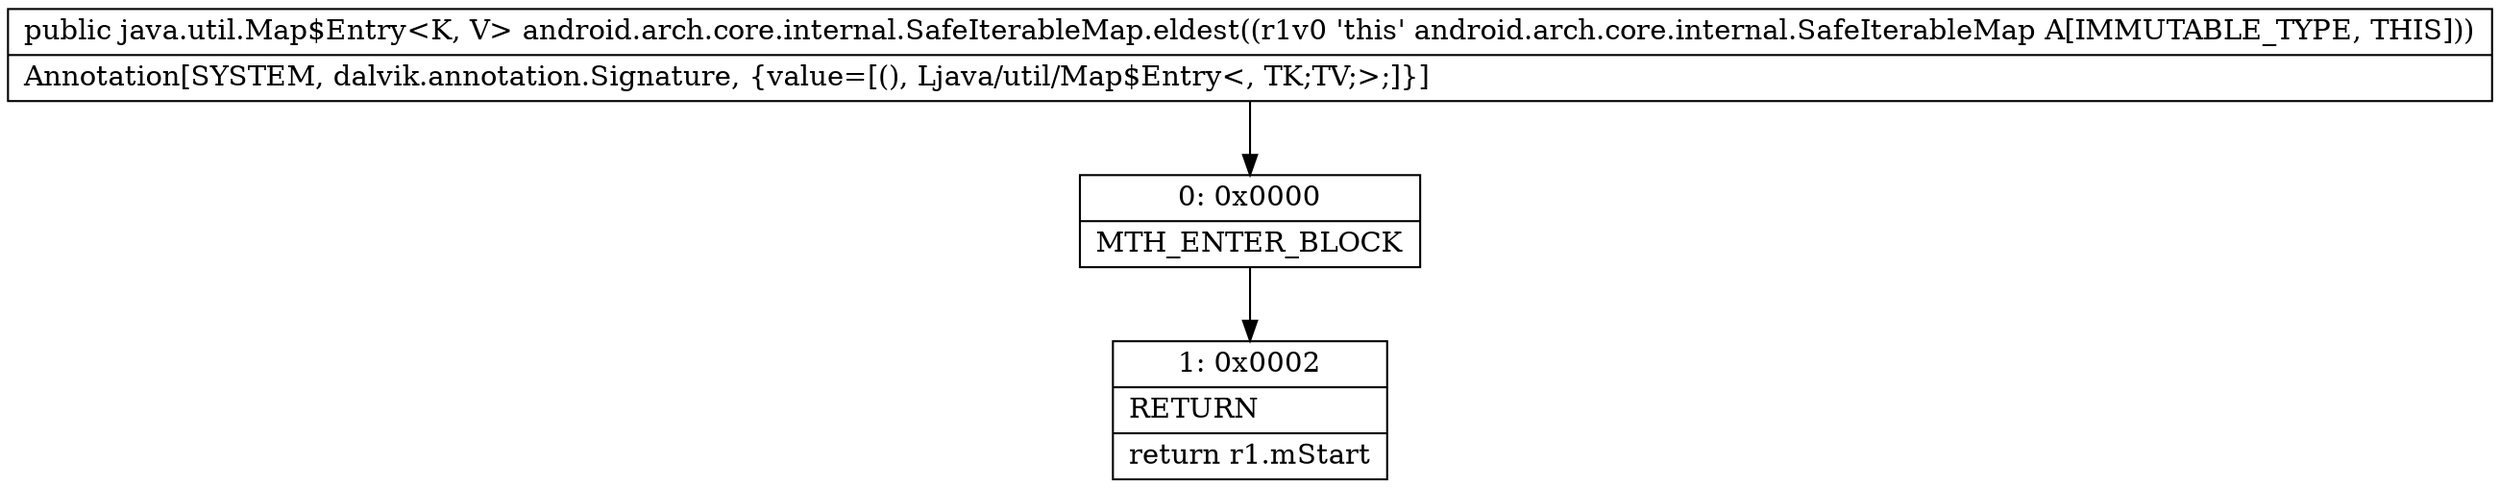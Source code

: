 digraph "CFG forandroid.arch.core.internal.SafeIterableMap.eldest()Ljava\/util\/Map$Entry;" {
Node_0 [shape=record,label="{0\:\ 0x0000|MTH_ENTER_BLOCK\l}"];
Node_1 [shape=record,label="{1\:\ 0x0002|RETURN\l|return r1.mStart\l}"];
MethodNode[shape=record,label="{public java.util.Map$Entry\<K, V\> android.arch.core.internal.SafeIterableMap.eldest((r1v0 'this' android.arch.core.internal.SafeIterableMap A[IMMUTABLE_TYPE, THIS]))  | Annotation[SYSTEM, dalvik.annotation.Signature, \{value=[(), Ljava\/util\/Map$Entry\<, TK;TV;\>;]\}]\l}"];
MethodNode -> Node_0;
Node_0 -> Node_1;
}

